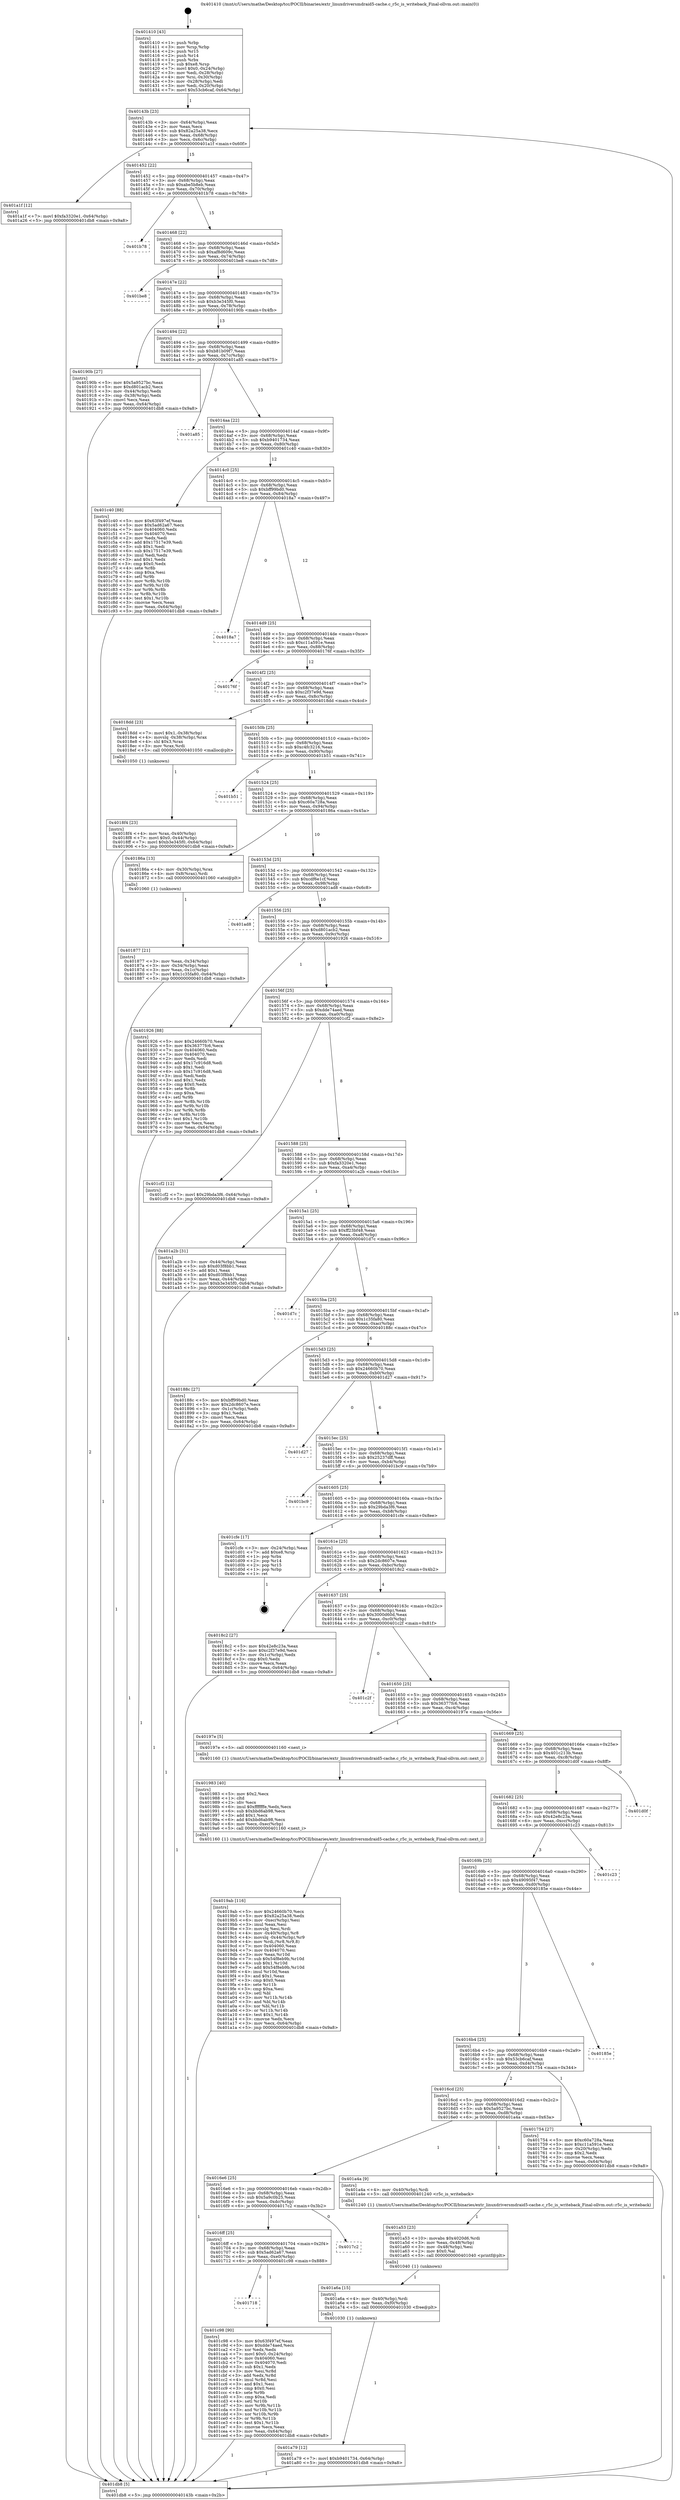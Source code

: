 digraph "0x401410" {
  label = "0x401410 (/mnt/c/Users/mathe/Desktop/tcc/POCII/binaries/extr_linuxdriversmdraid5-cache.c_r5c_is_writeback_Final-ollvm.out::main(0))"
  labelloc = "t"
  node[shape=record]

  Entry [label="",width=0.3,height=0.3,shape=circle,fillcolor=black,style=filled]
  "0x40143b" [label="{
     0x40143b [23]\l
     | [instrs]\l
     &nbsp;&nbsp;0x40143b \<+3\>: mov -0x64(%rbp),%eax\l
     &nbsp;&nbsp;0x40143e \<+2\>: mov %eax,%ecx\l
     &nbsp;&nbsp;0x401440 \<+6\>: sub $0x82a25a38,%ecx\l
     &nbsp;&nbsp;0x401446 \<+3\>: mov %eax,-0x68(%rbp)\l
     &nbsp;&nbsp;0x401449 \<+3\>: mov %ecx,-0x6c(%rbp)\l
     &nbsp;&nbsp;0x40144c \<+6\>: je 0000000000401a1f \<main+0x60f\>\l
  }"]
  "0x401a1f" [label="{
     0x401a1f [12]\l
     | [instrs]\l
     &nbsp;&nbsp;0x401a1f \<+7\>: movl $0xfa3320e1,-0x64(%rbp)\l
     &nbsp;&nbsp;0x401a26 \<+5\>: jmp 0000000000401db8 \<main+0x9a8\>\l
  }"]
  "0x401452" [label="{
     0x401452 [22]\l
     | [instrs]\l
     &nbsp;&nbsp;0x401452 \<+5\>: jmp 0000000000401457 \<main+0x47\>\l
     &nbsp;&nbsp;0x401457 \<+3\>: mov -0x68(%rbp),%eax\l
     &nbsp;&nbsp;0x40145a \<+5\>: sub $0xabe5b8eb,%eax\l
     &nbsp;&nbsp;0x40145f \<+3\>: mov %eax,-0x70(%rbp)\l
     &nbsp;&nbsp;0x401462 \<+6\>: je 0000000000401b78 \<main+0x768\>\l
  }"]
  Exit [label="",width=0.3,height=0.3,shape=circle,fillcolor=black,style=filled,peripheries=2]
  "0x401b78" [label="{
     0x401b78\l
  }", style=dashed]
  "0x401468" [label="{
     0x401468 [22]\l
     | [instrs]\l
     &nbsp;&nbsp;0x401468 \<+5\>: jmp 000000000040146d \<main+0x5d\>\l
     &nbsp;&nbsp;0x40146d \<+3\>: mov -0x68(%rbp),%eax\l
     &nbsp;&nbsp;0x401470 \<+5\>: sub $0xaf8d609c,%eax\l
     &nbsp;&nbsp;0x401475 \<+3\>: mov %eax,-0x74(%rbp)\l
     &nbsp;&nbsp;0x401478 \<+6\>: je 0000000000401be8 \<main+0x7d8\>\l
  }"]
  "0x401718" [label="{
     0x401718\l
  }", style=dashed]
  "0x401be8" [label="{
     0x401be8\l
  }", style=dashed]
  "0x40147e" [label="{
     0x40147e [22]\l
     | [instrs]\l
     &nbsp;&nbsp;0x40147e \<+5\>: jmp 0000000000401483 \<main+0x73\>\l
     &nbsp;&nbsp;0x401483 \<+3\>: mov -0x68(%rbp),%eax\l
     &nbsp;&nbsp;0x401486 \<+5\>: sub $0xb3e345f0,%eax\l
     &nbsp;&nbsp;0x40148b \<+3\>: mov %eax,-0x78(%rbp)\l
     &nbsp;&nbsp;0x40148e \<+6\>: je 000000000040190b \<main+0x4fb\>\l
  }"]
  "0x401c98" [label="{
     0x401c98 [90]\l
     | [instrs]\l
     &nbsp;&nbsp;0x401c98 \<+5\>: mov $0x63f497ef,%eax\l
     &nbsp;&nbsp;0x401c9d \<+5\>: mov $0xdde74aed,%ecx\l
     &nbsp;&nbsp;0x401ca2 \<+2\>: xor %edx,%edx\l
     &nbsp;&nbsp;0x401ca4 \<+7\>: movl $0x0,-0x24(%rbp)\l
     &nbsp;&nbsp;0x401cab \<+7\>: mov 0x404060,%esi\l
     &nbsp;&nbsp;0x401cb2 \<+7\>: mov 0x404070,%edi\l
     &nbsp;&nbsp;0x401cb9 \<+3\>: sub $0x1,%edx\l
     &nbsp;&nbsp;0x401cbc \<+3\>: mov %esi,%r8d\l
     &nbsp;&nbsp;0x401cbf \<+3\>: add %edx,%r8d\l
     &nbsp;&nbsp;0x401cc2 \<+4\>: imul %r8d,%esi\l
     &nbsp;&nbsp;0x401cc6 \<+3\>: and $0x1,%esi\l
     &nbsp;&nbsp;0x401cc9 \<+3\>: cmp $0x0,%esi\l
     &nbsp;&nbsp;0x401ccc \<+4\>: sete %r9b\l
     &nbsp;&nbsp;0x401cd0 \<+3\>: cmp $0xa,%edi\l
     &nbsp;&nbsp;0x401cd3 \<+4\>: setl %r10b\l
     &nbsp;&nbsp;0x401cd7 \<+3\>: mov %r9b,%r11b\l
     &nbsp;&nbsp;0x401cda \<+3\>: and %r10b,%r11b\l
     &nbsp;&nbsp;0x401cdd \<+3\>: xor %r10b,%r9b\l
     &nbsp;&nbsp;0x401ce0 \<+3\>: or %r9b,%r11b\l
     &nbsp;&nbsp;0x401ce3 \<+4\>: test $0x1,%r11b\l
     &nbsp;&nbsp;0x401ce7 \<+3\>: cmovne %ecx,%eax\l
     &nbsp;&nbsp;0x401cea \<+3\>: mov %eax,-0x64(%rbp)\l
     &nbsp;&nbsp;0x401ced \<+5\>: jmp 0000000000401db8 \<main+0x9a8\>\l
  }"]
  "0x40190b" [label="{
     0x40190b [27]\l
     | [instrs]\l
     &nbsp;&nbsp;0x40190b \<+5\>: mov $0x5a9527bc,%eax\l
     &nbsp;&nbsp;0x401910 \<+5\>: mov $0xd801acb2,%ecx\l
     &nbsp;&nbsp;0x401915 \<+3\>: mov -0x44(%rbp),%edx\l
     &nbsp;&nbsp;0x401918 \<+3\>: cmp -0x38(%rbp),%edx\l
     &nbsp;&nbsp;0x40191b \<+3\>: cmovl %ecx,%eax\l
     &nbsp;&nbsp;0x40191e \<+3\>: mov %eax,-0x64(%rbp)\l
     &nbsp;&nbsp;0x401921 \<+5\>: jmp 0000000000401db8 \<main+0x9a8\>\l
  }"]
  "0x401494" [label="{
     0x401494 [22]\l
     | [instrs]\l
     &nbsp;&nbsp;0x401494 \<+5\>: jmp 0000000000401499 \<main+0x89\>\l
     &nbsp;&nbsp;0x401499 \<+3\>: mov -0x68(%rbp),%eax\l
     &nbsp;&nbsp;0x40149c \<+5\>: sub $0xb81b09f7,%eax\l
     &nbsp;&nbsp;0x4014a1 \<+3\>: mov %eax,-0x7c(%rbp)\l
     &nbsp;&nbsp;0x4014a4 \<+6\>: je 0000000000401a85 \<main+0x675\>\l
  }"]
  "0x4016ff" [label="{
     0x4016ff [25]\l
     | [instrs]\l
     &nbsp;&nbsp;0x4016ff \<+5\>: jmp 0000000000401704 \<main+0x2f4\>\l
     &nbsp;&nbsp;0x401704 \<+3\>: mov -0x68(%rbp),%eax\l
     &nbsp;&nbsp;0x401707 \<+5\>: sub $0x5ad62a67,%eax\l
     &nbsp;&nbsp;0x40170c \<+6\>: mov %eax,-0xe0(%rbp)\l
     &nbsp;&nbsp;0x401712 \<+6\>: je 0000000000401c98 \<main+0x888\>\l
  }"]
  "0x401a85" [label="{
     0x401a85\l
  }", style=dashed]
  "0x4014aa" [label="{
     0x4014aa [22]\l
     | [instrs]\l
     &nbsp;&nbsp;0x4014aa \<+5\>: jmp 00000000004014af \<main+0x9f\>\l
     &nbsp;&nbsp;0x4014af \<+3\>: mov -0x68(%rbp),%eax\l
     &nbsp;&nbsp;0x4014b2 \<+5\>: sub $0xb9401734,%eax\l
     &nbsp;&nbsp;0x4014b7 \<+3\>: mov %eax,-0x80(%rbp)\l
     &nbsp;&nbsp;0x4014ba \<+6\>: je 0000000000401c40 \<main+0x830\>\l
  }"]
  "0x4017c2" [label="{
     0x4017c2\l
  }", style=dashed]
  "0x401c40" [label="{
     0x401c40 [88]\l
     | [instrs]\l
     &nbsp;&nbsp;0x401c40 \<+5\>: mov $0x63f497ef,%eax\l
     &nbsp;&nbsp;0x401c45 \<+5\>: mov $0x5ad62a67,%ecx\l
     &nbsp;&nbsp;0x401c4a \<+7\>: mov 0x404060,%edx\l
     &nbsp;&nbsp;0x401c51 \<+7\>: mov 0x404070,%esi\l
     &nbsp;&nbsp;0x401c58 \<+2\>: mov %edx,%edi\l
     &nbsp;&nbsp;0x401c5a \<+6\>: add $0x17517e39,%edi\l
     &nbsp;&nbsp;0x401c60 \<+3\>: sub $0x1,%edi\l
     &nbsp;&nbsp;0x401c63 \<+6\>: sub $0x17517e39,%edi\l
     &nbsp;&nbsp;0x401c69 \<+3\>: imul %edi,%edx\l
     &nbsp;&nbsp;0x401c6c \<+3\>: and $0x1,%edx\l
     &nbsp;&nbsp;0x401c6f \<+3\>: cmp $0x0,%edx\l
     &nbsp;&nbsp;0x401c72 \<+4\>: sete %r8b\l
     &nbsp;&nbsp;0x401c76 \<+3\>: cmp $0xa,%esi\l
     &nbsp;&nbsp;0x401c79 \<+4\>: setl %r9b\l
     &nbsp;&nbsp;0x401c7d \<+3\>: mov %r8b,%r10b\l
     &nbsp;&nbsp;0x401c80 \<+3\>: and %r9b,%r10b\l
     &nbsp;&nbsp;0x401c83 \<+3\>: xor %r9b,%r8b\l
     &nbsp;&nbsp;0x401c86 \<+3\>: or %r8b,%r10b\l
     &nbsp;&nbsp;0x401c89 \<+4\>: test $0x1,%r10b\l
     &nbsp;&nbsp;0x401c8d \<+3\>: cmovne %ecx,%eax\l
     &nbsp;&nbsp;0x401c90 \<+3\>: mov %eax,-0x64(%rbp)\l
     &nbsp;&nbsp;0x401c93 \<+5\>: jmp 0000000000401db8 \<main+0x9a8\>\l
  }"]
  "0x4014c0" [label="{
     0x4014c0 [25]\l
     | [instrs]\l
     &nbsp;&nbsp;0x4014c0 \<+5\>: jmp 00000000004014c5 \<main+0xb5\>\l
     &nbsp;&nbsp;0x4014c5 \<+3\>: mov -0x68(%rbp),%eax\l
     &nbsp;&nbsp;0x4014c8 \<+5\>: sub $0xbff99bd0,%eax\l
     &nbsp;&nbsp;0x4014cd \<+6\>: mov %eax,-0x84(%rbp)\l
     &nbsp;&nbsp;0x4014d3 \<+6\>: je 00000000004018a7 \<main+0x497\>\l
  }"]
  "0x401a79" [label="{
     0x401a79 [12]\l
     | [instrs]\l
     &nbsp;&nbsp;0x401a79 \<+7\>: movl $0xb9401734,-0x64(%rbp)\l
     &nbsp;&nbsp;0x401a80 \<+5\>: jmp 0000000000401db8 \<main+0x9a8\>\l
  }"]
  "0x4018a7" [label="{
     0x4018a7\l
  }", style=dashed]
  "0x4014d9" [label="{
     0x4014d9 [25]\l
     | [instrs]\l
     &nbsp;&nbsp;0x4014d9 \<+5\>: jmp 00000000004014de \<main+0xce\>\l
     &nbsp;&nbsp;0x4014de \<+3\>: mov -0x68(%rbp),%eax\l
     &nbsp;&nbsp;0x4014e1 \<+5\>: sub $0xc11a591e,%eax\l
     &nbsp;&nbsp;0x4014e6 \<+6\>: mov %eax,-0x88(%rbp)\l
     &nbsp;&nbsp;0x4014ec \<+6\>: je 000000000040176f \<main+0x35f\>\l
  }"]
  "0x401a6a" [label="{
     0x401a6a [15]\l
     | [instrs]\l
     &nbsp;&nbsp;0x401a6a \<+4\>: mov -0x40(%rbp),%rdi\l
     &nbsp;&nbsp;0x401a6e \<+6\>: mov %eax,-0xf0(%rbp)\l
     &nbsp;&nbsp;0x401a74 \<+5\>: call 0000000000401030 \<free@plt\>\l
     | [calls]\l
     &nbsp;&nbsp;0x401030 \{1\} (unknown)\l
  }"]
  "0x40176f" [label="{
     0x40176f\l
  }", style=dashed]
  "0x4014f2" [label="{
     0x4014f2 [25]\l
     | [instrs]\l
     &nbsp;&nbsp;0x4014f2 \<+5\>: jmp 00000000004014f7 \<main+0xe7\>\l
     &nbsp;&nbsp;0x4014f7 \<+3\>: mov -0x68(%rbp),%eax\l
     &nbsp;&nbsp;0x4014fa \<+5\>: sub $0xc2f37e9d,%eax\l
     &nbsp;&nbsp;0x4014ff \<+6\>: mov %eax,-0x8c(%rbp)\l
     &nbsp;&nbsp;0x401505 \<+6\>: je 00000000004018dd \<main+0x4cd\>\l
  }"]
  "0x401a53" [label="{
     0x401a53 [23]\l
     | [instrs]\l
     &nbsp;&nbsp;0x401a53 \<+10\>: movabs $0x4020d6,%rdi\l
     &nbsp;&nbsp;0x401a5d \<+3\>: mov %eax,-0x48(%rbp)\l
     &nbsp;&nbsp;0x401a60 \<+3\>: mov -0x48(%rbp),%esi\l
     &nbsp;&nbsp;0x401a63 \<+2\>: mov $0x0,%al\l
     &nbsp;&nbsp;0x401a65 \<+5\>: call 0000000000401040 \<printf@plt\>\l
     | [calls]\l
     &nbsp;&nbsp;0x401040 \{1\} (unknown)\l
  }"]
  "0x4018dd" [label="{
     0x4018dd [23]\l
     | [instrs]\l
     &nbsp;&nbsp;0x4018dd \<+7\>: movl $0x1,-0x38(%rbp)\l
     &nbsp;&nbsp;0x4018e4 \<+4\>: movslq -0x38(%rbp),%rax\l
     &nbsp;&nbsp;0x4018e8 \<+4\>: shl $0x3,%rax\l
     &nbsp;&nbsp;0x4018ec \<+3\>: mov %rax,%rdi\l
     &nbsp;&nbsp;0x4018ef \<+5\>: call 0000000000401050 \<malloc@plt\>\l
     | [calls]\l
     &nbsp;&nbsp;0x401050 \{1\} (unknown)\l
  }"]
  "0x40150b" [label="{
     0x40150b [25]\l
     | [instrs]\l
     &nbsp;&nbsp;0x40150b \<+5\>: jmp 0000000000401510 \<main+0x100\>\l
     &nbsp;&nbsp;0x401510 \<+3\>: mov -0x68(%rbp),%eax\l
     &nbsp;&nbsp;0x401513 \<+5\>: sub $0xc4fc3216,%eax\l
     &nbsp;&nbsp;0x401518 \<+6\>: mov %eax,-0x90(%rbp)\l
     &nbsp;&nbsp;0x40151e \<+6\>: je 0000000000401b51 \<main+0x741\>\l
  }"]
  "0x4016e6" [label="{
     0x4016e6 [25]\l
     | [instrs]\l
     &nbsp;&nbsp;0x4016e6 \<+5\>: jmp 00000000004016eb \<main+0x2db\>\l
     &nbsp;&nbsp;0x4016eb \<+3\>: mov -0x68(%rbp),%eax\l
     &nbsp;&nbsp;0x4016ee \<+5\>: sub $0x5a9c0b25,%eax\l
     &nbsp;&nbsp;0x4016f3 \<+6\>: mov %eax,-0xdc(%rbp)\l
     &nbsp;&nbsp;0x4016f9 \<+6\>: je 00000000004017c2 \<main+0x3b2\>\l
  }"]
  "0x401b51" [label="{
     0x401b51\l
  }", style=dashed]
  "0x401524" [label="{
     0x401524 [25]\l
     | [instrs]\l
     &nbsp;&nbsp;0x401524 \<+5\>: jmp 0000000000401529 \<main+0x119\>\l
     &nbsp;&nbsp;0x401529 \<+3\>: mov -0x68(%rbp),%eax\l
     &nbsp;&nbsp;0x40152c \<+5\>: sub $0xc60a728a,%eax\l
     &nbsp;&nbsp;0x401531 \<+6\>: mov %eax,-0x94(%rbp)\l
     &nbsp;&nbsp;0x401537 \<+6\>: je 000000000040186a \<main+0x45a\>\l
  }"]
  "0x401a4a" [label="{
     0x401a4a [9]\l
     | [instrs]\l
     &nbsp;&nbsp;0x401a4a \<+4\>: mov -0x40(%rbp),%rdi\l
     &nbsp;&nbsp;0x401a4e \<+5\>: call 0000000000401240 \<r5c_is_writeback\>\l
     | [calls]\l
     &nbsp;&nbsp;0x401240 \{1\} (/mnt/c/Users/mathe/Desktop/tcc/POCII/binaries/extr_linuxdriversmdraid5-cache.c_r5c_is_writeback_Final-ollvm.out::r5c_is_writeback)\l
  }"]
  "0x40186a" [label="{
     0x40186a [13]\l
     | [instrs]\l
     &nbsp;&nbsp;0x40186a \<+4\>: mov -0x30(%rbp),%rax\l
     &nbsp;&nbsp;0x40186e \<+4\>: mov 0x8(%rax),%rdi\l
     &nbsp;&nbsp;0x401872 \<+5\>: call 0000000000401060 \<atoi@plt\>\l
     | [calls]\l
     &nbsp;&nbsp;0x401060 \{1\} (unknown)\l
  }"]
  "0x40153d" [label="{
     0x40153d [25]\l
     | [instrs]\l
     &nbsp;&nbsp;0x40153d \<+5\>: jmp 0000000000401542 \<main+0x132\>\l
     &nbsp;&nbsp;0x401542 \<+3\>: mov -0x68(%rbp),%eax\l
     &nbsp;&nbsp;0x401545 \<+5\>: sub $0xcdf6e1cf,%eax\l
     &nbsp;&nbsp;0x40154a \<+6\>: mov %eax,-0x98(%rbp)\l
     &nbsp;&nbsp;0x401550 \<+6\>: je 0000000000401ad8 \<main+0x6c8\>\l
  }"]
  "0x4019ab" [label="{
     0x4019ab [116]\l
     | [instrs]\l
     &nbsp;&nbsp;0x4019ab \<+5\>: mov $0x24660b70,%ecx\l
     &nbsp;&nbsp;0x4019b0 \<+5\>: mov $0x82a25a38,%edx\l
     &nbsp;&nbsp;0x4019b5 \<+6\>: mov -0xec(%rbp),%esi\l
     &nbsp;&nbsp;0x4019bb \<+3\>: imul %eax,%esi\l
     &nbsp;&nbsp;0x4019be \<+3\>: movslq %esi,%rdi\l
     &nbsp;&nbsp;0x4019c1 \<+4\>: mov -0x40(%rbp),%r8\l
     &nbsp;&nbsp;0x4019c5 \<+4\>: movslq -0x44(%rbp),%r9\l
     &nbsp;&nbsp;0x4019c9 \<+4\>: mov %rdi,(%r8,%r9,8)\l
     &nbsp;&nbsp;0x4019cd \<+7\>: mov 0x404060,%eax\l
     &nbsp;&nbsp;0x4019d4 \<+7\>: mov 0x404070,%esi\l
     &nbsp;&nbsp;0x4019db \<+3\>: mov %eax,%r10d\l
     &nbsp;&nbsp;0x4019de \<+7\>: sub $0x54f8eb9b,%r10d\l
     &nbsp;&nbsp;0x4019e5 \<+4\>: sub $0x1,%r10d\l
     &nbsp;&nbsp;0x4019e9 \<+7\>: add $0x54f8eb9b,%r10d\l
     &nbsp;&nbsp;0x4019f0 \<+4\>: imul %r10d,%eax\l
     &nbsp;&nbsp;0x4019f4 \<+3\>: and $0x1,%eax\l
     &nbsp;&nbsp;0x4019f7 \<+3\>: cmp $0x0,%eax\l
     &nbsp;&nbsp;0x4019fa \<+4\>: sete %r11b\l
     &nbsp;&nbsp;0x4019fe \<+3\>: cmp $0xa,%esi\l
     &nbsp;&nbsp;0x401a01 \<+3\>: setl %bl\l
     &nbsp;&nbsp;0x401a04 \<+3\>: mov %r11b,%r14b\l
     &nbsp;&nbsp;0x401a07 \<+3\>: and %bl,%r14b\l
     &nbsp;&nbsp;0x401a0a \<+3\>: xor %bl,%r11b\l
     &nbsp;&nbsp;0x401a0d \<+3\>: or %r11b,%r14b\l
     &nbsp;&nbsp;0x401a10 \<+4\>: test $0x1,%r14b\l
     &nbsp;&nbsp;0x401a14 \<+3\>: cmovne %edx,%ecx\l
     &nbsp;&nbsp;0x401a17 \<+3\>: mov %ecx,-0x64(%rbp)\l
     &nbsp;&nbsp;0x401a1a \<+5\>: jmp 0000000000401db8 \<main+0x9a8\>\l
  }"]
  "0x401ad8" [label="{
     0x401ad8\l
  }", style=dashed]
  "0x401556" [label="{
     0x401556 [25]\l
     | [instrs]\l
     &nbsp;&nbsp;0x401556 \<+5\>: jmp 000000000040155b \<main+0x14b\>\l
     &nbsp;&nbsp;0x40155b \<+3\>: mov -0x68(%rbp),%eax\l
     &nbsp;&nbsp;0x40155e \<+5\>: sub $0xd801acb2,%eax\l
     &nbsp;&nbsp;0x401563 \<+6\>: mov %eax,-0x9c(%rbp)\l
     &nbsp;&nbsp;0x401569 \<+6\>: je 0000000000401926 \<main+0x516\>\l
  }"]
  "0x401983" [label="{
     0x401983 [40]\l
     | [instrs]\l
     &nbsp;&nbsp;0x401983 \<+5\>: mov $0x2,%ecx\l
     &nbsp;&nbsp;0x401988 \<+1\>: cltd\l
     &nbsp;&nbsp;0x401989 \<+2\>: idiv %ecx\l
     &nbsp;&nbsp;0x40198b \<+6\>: imul $0xfffffffe,%edx,%ecx\l
     &nbsp;&nbsp;0x401991 \<+6\>: sub $0xbbd6ab98,%ecx\l
     &nbsp;&nbsp;0x401997 \<+3\>: add $0x1,%ecx\l
     &nbsp;&nbsp;0x40199a \<+6\>: add $0xbbd6ab98,%ecx\l
     &nbsp;&nbsp;0x4019a0 \<+6\>: mov %ecx,-0xec(%rbp)\l
     &nbsp;&nbsp;0x4019a6 \<+5\>: call 0000000000401160 \<next_i\>\l
     | [calls]\l
     &nbsp;&nbsp;0x401160 \{1\} (/mnt/c/Users/mathe/Desktop/tcc/POCII/binaries/extr_linuxdriversmdraid5-cache.c_r5c_is_writeback_Final-ollvm.out::next_i)\l
  }"]
  "0x401926" [label="{
     0x401926 [88]\l
     | [instrs]\l
     &nbsp;&nbsp;0x401926 \<+5\>: mov $0x24660b70,%eax\l
     &nbsp;&nbsp;0x40192b \<+5\>: mov $0x36377fc6,%ecx\l
     &nbsp;&nbsp;0x401930 \<+7\>: mov 0x404060,%edx\l
     &nbsp;&nbsp;0x401937 \<+7\>: mov 0x404070,%esi\l
     &nbsp;&nbsp;0x40193e \<+2\>: mov %edx,%edi\l
     &nbsp;&nbsp;0x401940 \<+6\>: add $0x17c916d8,%edi\l
     &nbsp;&nbsp;0x401946 \<+3\>: sub $0x1,%edi\l
     &nbsp;&nbsp;0x401949 \<+6\>: sub $0x17c916d8,%edi\l
     &nbsp;&nbsp;0x40194f \<+3\>: imul %edi,%edx\l
     &nbsp;&nbsp;0x401952 \<+3\>: and $0x1,%edx\l
     &nbsp;&nbsp;0x401955 \<+3\>: cmp $0x0,%edx\l
     &nbsp;&nbsp;0x401958 \<+4\>: sete %r8b\l
     &nbsp;&nbsp;0x40195c \<+3\>: cmp $0xa,%esi\l
     &nbsp;&nbsp;0x40195f \<+4\>: setl %r9b\l
     &nbsp;&nbsp;0x401963 \<+3\>: mov %r8b,%r10b\l
     &nbsp;&nbsp;0x401966 \<+3\>: and %r9b,%r10b\l
     &nbsp;&nbsp;0x401969 \<+3\>: xor %r9b,%r8b\l
     &nbsp;&nbsp;0x40196c \<+3\>: or %r8b,%r10b\l
     &nbsp;&nbsp;0x40196f \<+4\>: test $0x1,%r10b\l
     &nbsp;&nbsp;0x401973 \<+3\>: cmovne %ecx,%eax\l
     &nbsp;&nbsp;0x401976 \<+3\>: mov %eax,-0x64(%rbp)\l
     &nbsp;&nbsp;0x401979 \<+5\>: jmp 0000000000401db8 \<main+0x9a8\>\l
  }"]
  "0x40156f" [label="{
     0x40156f [25]\l
     | [instrs]\l
     &nbsp;&nbsp;0x40156f \<+5\>: jmp 0000000000401574 \<main+0x164\>\l
     &nbsp;&nbsp;0x401574 \<+3\>: mov -0x68(%rbp),%eax\l
     &nbsp;&nbsp;0x401577 \<+5\>: sub $0xdde74aed,%eax\l
     &nbsp;&nbsp;0x40157c \<+6\>: mov %eax,-0xa0(%rbp)\l
     &nbsp;&nbsp;0x401582 \<+6\>: je 0000000000401cf2 \<main+0x8e2\>\l
  }"]
  "0x4018f4" [label="{
     0x4018f4 [23]\l
     | [instrs]\l
     &nbsp;&nbsp;0x4018f4 \<+4\>: mov %rax,-0x40(%rbp)\l
     &nbsp;&nbsp;0x4018f8 \<+7\>: movl $0x0,-0x44(%rbp)\l
     &nbsp;&nbsp;0x4018ff \<+7\>: movl $0xb3e345f0,-0x64(%rbp)\l
     &nbsp;&nbsp;0x401906 \<+5\>: jmp 0000000000401db8 \<main+0x9a8\>\l
  }"]
  "0x401cf2" [label="{
     0x401cf2 [12]\l
     | [instrs]\l
     &nbsp;&nbsp;0x401cf2 \<+7\>: movl $0x29bda3f6,-0x64(%rbp)\l
     &nbsp;&nbsp;0x401cf9 \<+5\>: jmp 0000000000401db8 \<main+0x9a8\>\l
  }"]
  "0x401588" [label="{
     0x401588 [25]\l
     | [instrs]\l
     &nbsp;&nbsp;0x401588 \<+5\>: jmp 000000000040158d \<main+0x17d\>\l
     &nbsp;&nbsp;0x40158d \<+3\>: mov -0x68(%rbp),%eax\l
     &nbsp;&nbsp;0x401590 \<+5\>: sub $0xfa3320e1,%eax\l
     &nbsp;&nbsp;0x401595 \<+6\>: mov %eax,-0xa4(%rbp)\l
     &nbsp;&nbsp;0x40159b \<+6\>: je 0000000000401a2b \<main+0x61b\>\l
  }"]
  "0x401877" [label="{
     0x401877 [21]\l
     | [instrs]\l
     &nbsp;&nbsp;0x401877 \<+3\>: mov %eax,-0x34(%rbp)\l
     &nbsp;&nbsp;0x40187a \<+3\>: mov -0x34(%rbp),%eax\l
     &nbsp;&nbsp;0x40187d \<+3\>: mov %eax,-0x1c(%rbp)\l
     &nbsp;&nbsp;0x401880 \<+7\>: movl $0x1c35fa80,-0x64(%rbp)\l
     &nbsp;&nbsp;0x401887 \<+5\>: jmp 0000000000401db8 \<main+0x9a8\>\l
  }"]
  "0x401a2b" [label="{
     0x401a2b [31]\l
     | [instrs]\l
     &nbsp;&nbsp;0x401a2b \<+3\>: mov -0x44(%rbp),%eax\l
     &nbsp;&nbsp;0x401a2e \<+5\>: sub $0xd03f8bb1,%eax\l
     &nbsp;&nbsp;0x401a33 \<+3\>: add $0x1,%eax\l
     &nbsp;&nbsp;0x401a36 \<+5\>: add $0xd03f8bb1,%eax\l
     &nbsp;&nbsp;0x401a3b \<+3\>: mov %eax,-0x44(%rbp)\l
     &nbsp;&nbsp;0x401a3e \<+7\>: movl $0xb3e345f0,-0x64(%rbp)\l
     &nbsp;&nbsp;0x401a45 \<+5\>: jmp 0000000000401db8 \<main+0x9a8\>\l
  }"]
  "0x4015a1" [label="{
     0x4015a1 [25]\l
     | [instrs]\l
     &nbsp;&nbsp;0x4015a1 \<+5\>: jmp 00000000004015a6 \<main+0x196\>\l
     &nbsp;&nbsp;0x4015a6 \<+3\>: mov -0x68(%rbp),%eax\l
     &nbsp;&nbsp;0x4015a9 \<+5\>: sub $0xff23bf48,%eax\l
     &nbsp;&nbsp;0x4015ae \<+6\>: mov %eax,-0xa8(%rbp)\l
     &nbsp;&nbsp;0x4015b4 \<+6\>: je 0000000000401d7c \<main+0x96c\>\l
  }"]
  "0x401410" [label="{
     0x401410 [43]\l
     | [instrs]\l
     &nbsp;&nbsp;0x401410 \<+1\>: push %rbp\l
     &nbsp;&nbsp;0x401411 \<+3\>: mov %rsp,%rbp\l
     &nbsp;&nbsp;0x401414 \<+2\>: push %r15\l
     &nbsp;&nbsp;0x401416 \<+2\>: push %r14\l
     &nbsp;&nbsp;0x401418 \<+1\>: push %rbx\l
     &nbsp;&nbsp;0x401419 \<+7\>: sub $0xe8,%rsp\l
     &nbsp;&nbsp;0x401420 \<+7\>: movl $0x0,-0x24(%rbp)\l
     &nbsp;&nbsp;0x401427 \<+3\>: mov %edi,-0x28(%rbp)\l
     &nbsp;&nbsp;0x40142a \<+4\>: mov %rsi,-0x30(%rbp)\l
     &nbsp;&nbsp;0x40142e \<+3\>: mov -0x28(%rbp),%edi\l
     &nbsp;&nbsp;0x401431 \<+3\>: mov %edi,-0x20(%rbp)\l
     &nbsp;&nbsp;0x401434 \<+7\>: movl $0x53cb6caf,-0x64(%rbp)\l
  }"]
  "0x401d7c" [label="{
     0x401d7c\l
  }", style=dashed]
  "0x4015ba" [label="{
     0x4015ba [25]\l
     | [instrs]\l
     &nbsp;&nbsp;0x4015ba \<+5\>: jmp 00000000004015bf \<main+0x1af\>\l
     &nbsp;&nbsp;0x4015bf \<+3\>: mov -0x68(%rbp),%eax\l
     &nbsp;&nbsp;0x4015c2 \<+5\>: sub $0x1c35fa80,%eax\l
     &nbsp;&nbsp;0x4015c7 \<+6\>: mov %eax,-0xac(%rbp)\l
     &nbsp;&nbsp;0x4015cd \<+6\>: je 000000000040188c \<main+0x47c\>\l
  }"]
  "0x401db8" [label="{
     0x401db8 [5]\l
     | [instrs]\l
     &nbsp;&nbsp;0x401db8 \<+5\>: jmp 000000000040143b \<main+0x2b\>\l
  }"]
  "0x40188c" [label="{
     0x40188c [27]\l
     | [instrs]\l
     &nbsp;&nbsp;0x40188c \<+5\>: mov $0xbff99bd0,%eax\l
     &nbsp;&nbsp;0x401891 \<+5\>: mov $0x2dc8607e,%ecx\l
     &nbsp;&nbsp;0x401896 \<+3\>: mov -0x1c(%rbp),%edx\l
     &nbsp;&nbsp;0x401899 \<+3\>: cmp $0x1,%edx\l
     &nbsp;&nbsp;0x40189c \<+3\>: cmovl %ecx,%eax\l
     &nbsp;&nbsp;0x40189f \<+3\>: mov %eax,-0x64(%rbp)\l
     &nbsp;&nbsp;0x4018a2 \<+5\>: jmp 0000000000401db8 \<main+0x9a8\>\l
  }"]
  "0x4015d3" [label="{
     0x4015d3 [25]\l
     | [instrs]\l
     &nbsp;&nbsp;0x4015d3 \<+5\>: jmp 00000000004015d8 \<main+0x1c8\>\l
     &nbsp;&nbsp;0x4015d8 \<+3\>: mov -0x68(%rbp),%eax\l
     &nbsp;&nbsp;0x4015db \<+5\>: sub $0x24660b70,%eax\l
     &nbsp;&nbsp;0x4015e0 \<+6\>: mov %eax,-0xb0(%rbp)\l
     &nbsp;&nbsp;0x4015e6 \<+6\>: je 0000000000401d27 \<main+0x917\>\l
  }"]
  "0x4016cd" [label="{
     0x4016cd [25]\l
     | [instrs]\l
     &nbsp;&nbsp;0x4016cd \<+5\>: jmp 00000000004016d2 \<main+0x2c2\>\l
     &nbsp;&nbsp;0x4016d2 \<+3\>: mov -0x68(%rbp),%eax\l
     &nbsp;&nbsp;0x4016d5 \<+5\>: sub $0x5a9527bc,%eax\l
     &nbsp;&nbsp;0x4016da \<+6\>: mov %eax,-0xd8(%rbp)\l
     &nbsp;&nbsp;0x4016e0 \<+6\>: je 0000000000401a4a \<main+0x63a\>\l
  }"]
  "0x401d27" [label="{
     0x401d27\l
  }", style=dashed]
  "0x4015ec" [label="{
     0x4015ec [25]\l
     | [instrs]\l
     &nbsp;&nbsp;0x4015ec \<+5\>: jmp 00000000004015f1 \<main+0x1e1\>\l
     &nbsp;&nbsp;0x4015f1 \<+3\>: mov -0x68(%rbp),%eax\l
     &nbsp;&nbsp;0x4015f4 \<+5\>: sub $0x25237dff,%eax\l
     &nbsp;&nbsp;0x4015f9 \<+6\>: mov %eax,-0xb4(%rbp)\l
     &nbsp;&nbsp;0x4015ff \<+6\>: je 0000000000401bc9 \<main+0x7b9\>\l
  }"]
  "0x401754" [label="{
     0x401754 [27]\l
     | [instrs]\l
     &nbsp;&nbsp;0x401754 \<+5\>: mov $0xc60a728a,%eax\l
     &nbsp;&nbsp;0x401759 \<+5\>: mov $0xc11a591e,%ecx\l
     &nbsp;&nbsp;0x40175e \<+3\>: mov -0x20(%rbp),%edx\l
     &nbsp;&nbsp;0x401761 \<+3\>: cmp $0x2,%edx\l
     &nbsp;&nbsp;0x401764 \<+3\>: cmovne %ecx,%eax\l
     &nbsp;&nbsp;0x401767 \<+3\>: mov %eax,-0x64(%rbp)\l
     &nbsp;&nbsp;0x40176a \<+5\>: jmp 0000000000401db8 \<main+0x9a8\>\l
  }"]
  "0x401bc9" [label="{
     0x401bc9\l
  }", style=dashed]
  "0x401605" [label="{
     0x401605 [25]\l
     | [instrs]\l
     &nbsp;&nbsp;0x401605 \<+5\>: jmp 000000000040160a \<main+0x1fa\>\l
     &nbsp;&nbsp;0x40160a \<+3\>: mov -0x68(%rbp),%eax\l
     &nbsp;&nbsp;0x40160d \<+5\>: sub $0x29bda3f6,%eax\l
     &nbsp;&nbsp;0x401612 \<+6\>: mov %eax,-0xb8(%rbp)\l
     &nbsp;&nbsp;0x401618 \<+6\>: je 0000000000401cfe \<main+0x8ee\>\l
  }"]
  "0x4016b4" [label="{
     0x4016b4 [25]\l
     | [instrs]\l
     &nbsp;&nbsp;0x4016b4 \<+5\>: jmp 00000000004016b9 \<main+0x2a9\>\l
     &nbsp;&nbsp;0x4016b9 \<+3\>: mov -0x68(%rbp),%eax\l
     &nbsp;&nbsp;0x4016bc \<+5\>: sub $0x53cb6caf,%eax\l
     &nbsp;&nbsp;0x4016c1 \<+6\>: mov %eax,-0xd4(%rbp)\l
     &nbsp;&nbsp;0x4016c7 \<+6\>: je 0000000000401754 \<main+0x344\>\l
  }"]
  "0x401cfe" [label="{
     0x401cfe [17]\l
     | [instrs]\l
     &nbsp;&nbsp;0x401cfe \<+3\>: mov -0x24(%rbp),%eax\l
     &nbsp;&nbsp;0x401d01 \<+7\>: add $0xe8,%rsp\l
     &nbsp;&nbsp;0x401d08 \<+1\>: pop %rbx\l
     &nbsp;&nbsp;0x401d09 \<+2\>: pop %r14\l
     &nbsp;&nbsp;0x401d0b \<+2\>: pop %r15\l
     &nbsp;&nbsp;0x401d0d \<+1\>: pop %rbp\l
     &nbsp;&nbsp;0x401d0e \<+1\>: ret\l
  }"]
  "0x40161e" [label="{
     0x40161e [25]\l
     | [instrs]\l
     &nbsp;&nbsp;0x40161e \<+5\>: jmp 0000000000401623 \<main+0x213\>\l
     &nbsp;&nbsp;0x401623 \<+3\>: mov -0x68(%rbp),%eax\l
     &nbsp;&nbsp;0x401626 \<+5\>: sub $0x2dc8607e,%eax\l
     &nbsp;&nbsp;0x40162b \<+6\>: mov %eax,-0xbc(%rbp)\l
     &nbsp;&nbsp;0x401631 \<+6\>: je 00000000004018c2 \<main+0x4b2\>\l
  }"]
  "0x40185e" [label="{
     0x40185e\l
  }", style=dashed]
  "0x4018c2" [label="{
     0x4018c2 [27]\l
     | [instrs]\l
     &nbsp;&nbsp;0x4018c2 \<+5\>: mov $0x42e8c23a,%eax\l
     &nbsp;&nbsp;0x4018c7 \<+5\>: mov $0xc2f37e9d,%ecx\l
     &nbsp;&nbsp;0x4018cc \<+3\>: mov -0x1c(%rbp),%edx\l
     &nbsp;&nbsp;0x4018cf \<+3\>: cmp $0x0,%edx\l
     &nbsp;&nbsp;0x4018d2 \<+3\>: cmove %ecx,%eax\l
     &nbsp;&nbsp;0x4018d5 \<+3\>: mov %eax,-0x64(%rbp)\l
     &nbsp;&nbsp;0x4018d8 \<+5\>: jmp 0000000000401db8 \<main+0x9a8\>\l
  }"]
  "0x401637" [label="{
     0x401637 [25]\l
     | [instrs]\l
     &nbsp;&nbsp;0x401637 \<+5\>: jmp 000000000040163c \<main+0x22c\>\l
     &nbsp;&nbsp;0x40163c \<+3\>: mov -0x68(%rbp),%eax\l
     &nbsp;&nbsp;0x40163f \<+5\>: sub $0x3000d60d,%eax\l
     &nbsp;&nbsp;0x401644 \<+6\>: mov %eax,-0xc0(%rbp)\l
     &nbsp;&nbsp;0x40164a \<+6\>: je 0000000000401c2f \<main+0x81f\>\l
  }"]
  "0x40169b" [label="{
     0x40169b [25]\l
     | [instrs]\l
     &nbsp;&nbsp;0x40169b \<+5\>: jmp 00000000004016a0 \<main+0x290\>\l
     &nbsp;&nbsp;0x4016a0 \<+3\>: mov -0x68(%rbp),%eax\l
     &nbsp;&nbsp;0x4016a3 \<+5\>: sub $0x49095f47,%eax\l
     &nbsp;&nbsp;0x4016a8 \<+6\>: mov %eax,-0xd0(%rbp)\l
     &nbsp;&nbsp;0x4016ae \<+6\>: je 000000000040185e \<main+0x44e\>\l
  }"]
  "0x401c2f" [label="{
     0x401c2f\l
  }", style=dashed]
  "0x401650" [label="{
     0x401650 [25]\l
     | [instrs]\l
     &nbsp;&nbsp;0x401650 \<+5\>: jmp 0000000000401655 \<main+0x245\>\l
     &nbsp;&nbsp;0x401655 \<+3\>: mov -0x68(%rbp),%eax\l
     &nbsp;&nbsp;0x401658 \<+5\>: sub $0x36377fc6,%eax\l
     &nbsp;&nbsp;0x40165d \<+6\>: mov %eax,-0xc4(%rbp)\l
     &nbsp;&nbsp;0x401663 \<+6\>: je 000000000040197e \<main+0x56e\>\l
  }"]
  "0x401c23" [label="{
     0x401c23\l
  }", style=dashed]
  "0x40197e" [label="{
     0x40197e [5]\l
     | [instrs]\l
     &nbsp;&nbsp;0x40197e \<+5\>: call 0000000000401160 \<next_i\>\l
     | [calls]\l
     &nbsp;&nbsp;0x401160 \{1\} (/mnt/c/Users/mathe/Desktop/tcc/POCII/binaries/extr_linuxdriversmdraid5-cache.c_r5c_is_writeback_Final-ollvm.out::next_i)\l
  }"]
  "0x401669" [label="{
     0x401669 [25]\l
     | [instrs]\l
     &nbsp;&nbsp;0x401669 \<+5\>: jmp 000000000040166e \<main+0x25e\>\l
     &nbsp;&nbsp;0x40166e \<+3\>: mov -0x68(%rbp),%eax\l
     &nbsp;&nbsp;0x401671 \<+5\>: sub $0x401c213b,%eax\l
     &nbsp;&nbsp;0x401676 \<+6\>: mov %eax,-0xc8(%rbp)\l
     &nbsp;&nbsp;0x40167c \<+6\>: je 0000000000401d0f \<main+0x8ff\>\l
  }"]
  "0x401682" [label="{
     0x401682 [25]\l
     | [instrs]\l
     &nbsp;&nbsp;0x401682 \<+5\>: jmp 0000000000401687 \<main+0x277\>\l
     &nbsp;&nbsp;0x401687 \<+3\>: mov -0x68(%rbp),%eax\l
     &nbsp;&nbsp;0x40168a \<+5\>: sub $0x42e8c23a,%eax\l
     &nbsp;&nbsp;0x40168f \<+6\>: mov %eax,-0xcc(%rbp)\l
     &nbsp;&nbsp;0x401695 \<+6\>: je 0000000000401c23 \<main+0x813\>\l
  }"]
  "0x401d0f" [label="{
     0x401d0f\l
  }", style=dashed]
  Entry -> "0x401410" [label=" 1"]
  "0x40143b" -> "0x401a1f" [label=" 1"]
  "0x40143b" -> "0x401452" [label=" 15"]
  "0x401cfe" -> Exit [label=" 1"]
  "0x401452" -> "0x401b78" [label=" 0"]
  "0x401452" -> "0x401468" [label=" 15"]
  "0x401cf2" -> "0x401db8" [label=" 1"]
  "0x401468" -> "0x401be8" [label=" 0"]
  "0x401468" -> "0x40147e" [label=" 15"]
  "0x401c98" -> "0x401db8" [label=" 1"]
  "0x40147e" -> "0x40190b" [label=" 2"]
  "0x40147e" -> "0x401494" [label=" 13"]
  "0x4016ff" -> "0x401718" [label=" 0"]
  "0x401494" -> "0x401a85" [label=" 0"]
  "0x401494" -> "0x4014aa" [label=" 13"]
  "0x4016ff" -> "0x401c98" [label=" 1"]
  "0x4014aa" -> "0x401c40" [label=" 1"]
  "0x4014aa" -> "0x4014c0" [label=" 12"]
  "0x4016e6" -> "0x4016ff" [label=" 1"]
  "0x4014c0" -> "0x4018a7" [label=" 0"]
  "0x4014c0" -> "0x4014d9" [label=" 12"]
  "0x4016e6" -> "0x4017c2" [label=" 0"]
  "0x4014d9" -> "0x40176f" [label=" 0"]
  "0x4014d9" -> "0x4014f2" [label=" 12"]
  "0x401c40" -> "0x401db8" [label=" 1"]
  "0x4014f2" -> "0x4018dd" [label=" 1"]
  "0x4014f2" -> "0x40150b" [label=" 11"]
  "0x401a79" -> "0x401db8" [label=" 1"]
  "0x40150b" -> "0x401b51" [label=" 0"]
  "0x40150b" -> "0x401524" [label=" 11"]
  "0x401a6a" -> "0x401a79" [label=" 1"]
  "0x401524" -> "0x40186a" [label=" 1"]
  "0x401524" -> "0x40153d" [label=" 10"]
  "0x401a53" -> "0x401a6a" [label=" 1"]
  "0x40153d" -> "0x401ad8" [label=" 0"]
  "0x40153d" -> "0x401556" [label=" 10"]
  "0x4016cd" -> "0x4016e6" [label=" 1"]
  "0x401556" -> "0x401926" [label=" 1"]
  "0x401556" -> "0x40156f" [label=" 9"]
  "0x4016cd" -> "0x401a4a" [label=" 1"]
  "0x40156f" -> "0x401cf2" [label=" 1"]
  "0x40156f" -> "0x401588" [label=" 8"]
  "0x401a4a" -> "0x401a53" [label=" 1"]
  "0x401588" -> "0x401a2b" [label=" 1"]
  "0x401588" -> "0x4015a1" [label=" 7"]
  "0x401a2b" -> "0x401db8" [label=" 1"]
  "0x4015a1" -> "0x401d7c" [label=" 0"]
  "0x4015a1" -> "0x4015ba" [label=" 7"]
  "0x401a1f" -> "0x401db8" [label=" 1"]
  "0x4015ba" -> "0x40188c" [label=" 1"]
  "0x4015ba" -> "0x4015d3" [label=" 6"]
  "0x4019ab" -> "0x401db8" [label=" 1"]
  "0x4015d3" -> "0x401d27" [label=" 0"]
  "0x4015d3" -> "0x4015ec" [label=" 6"]
  "0x401983" -> "0x4019ab" [label=" 1"]
  "0x4015ec" -> "0x401bc9" [label=" 0"]
  "0x4015ec" -> "0x401605" [label=" 6"]
  "0x40197e" -> "0x401983" [label=" 1"]
  "0x401605" -> "0x401cfe" [label=" 1"]
  "0x401605" -> "0x40161e" [label=" 5"]
  "0x40190b" -> "0x401db8" [label=" 2"]
  "0x40161e" -> "0x4018c2" [label=" 1"]
  "0x40161e" -> "0x401637" [label=" 4"]
  "0x4018f4" -> "0x401db8" [label=" 1"]
  "0x401637" -> "0x401c2f" [label=" 0"]
  "0x401637" -> "0x401650" [label=" 4"]
  "0x4018c2" -> "0x401db8" [label=" 1"]
  "0x401650" -> "0x40197e" [label=" 1"]
  "0x401650" -> "0x401669" [label=" 3"]
  "0x40188c" -> "0x401db8" [label=" 1"]
  "0x401669" -> "0x401d0f" [label=" 0"]
  "0x401669" -> "0x401682" [label=" 3"]
  "0x401877" -> "0x401db8" [label=" 1"]
  "0x401682" -> "0x401c23" [label=" 0"]
  "0x401682" -> "0x40169b" [label=" 3"]
  "0x4018dd" -> "0x4018f4" [label=" 1"]
  "0x40169b" -> "0x40185e" [label=" 0"]
  "0x40169b" -> "0x4016b4" [label=" 3"]
  "0x401926" -> "0x401db8" [label=" 1"]
  "0x4016b4" -> "0x401754" [label=" 1"]
  "0x4016b4" -> "0x4016cd" [label=" 2"]
  "0x401754" -> "0x401db8" [label=" 1"]
  "0x401410" -> "0x40143b" [label=" 1"]
  "0x401db8" -> "0x40143b" [label=" 15"]
  "0x40186a" -> "0x401877" [label=" 1"]
}
